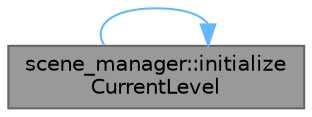 digraph "scene_manager::initializeCurrentLevel"
{
 // LATEX_PDF_SIZE
  bgcolor="transparent";
  edge [fontname=Helvetica,fontsize=10,labelfontname=Helvetica,labelfontsize=10];
  node [fontname=Helvetica,fontsize=10,shape=box,height=0.2,width=0.4];
  rankdir="LR";
  Node1 [id="Node000001",label="scene_manager::initialize\lCurrentLevel",height=0.2,width=0.4,color="gray40", fillcolor="grey60", style="filled", fontcolor="black",tooltip="Initializes the current scene with game objects."];
  Node1 -> Node1 [id="edge1_Node000001_Node000001",color="steelblue1",style="solid",tooltip=" "];
}
